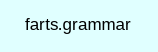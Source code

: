 digraph TopLevel {
    compound = true
    bgcolor = lightcyan1
    fontname = Arial
    fontsize = 8
    label = "farts.grammar"
    node [
        fontname = Arial,
        fontsize = 8,
        color = black
    ]

}

